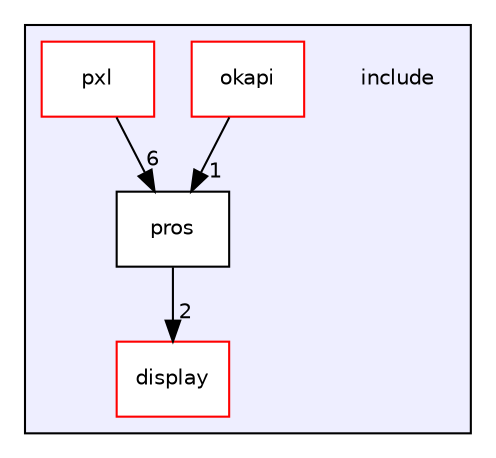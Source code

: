 digraph "include" {
  compound=true
  node [ fontsize="10", fontname="Helvetica"];
  edge [ labelfontsize="10", labelfontname="Helvetica"];
  subgraph clusterdir_d44c64559bbebec7f509842c48db8b23 {
    graph [ bgcolor="#eeeeff", pencolor="black", label="" URL="dir_d44c64559bbebec7f509842c48db8b23.html"];
    dir_d44c64559bbebec7f509842c48db8b23 [shape=plaintext label="include"];
  dir_4636d4e18f69ebf0de83434441c44c49 [shape=box label="display" fillcolor="white" style="filled" color="red" URL="dir_4636d4e18f69ebf0de83434441c44c49.html"];
  dir_8c088865cf2101267382299fb6fe5fcc [shape=box label="okapi" fillcolor="white" style="filled" color="red" URL="dir_8c088865cf2101267382299fb6fe5fcc.html"];
  dir_703c5360c2ec24cbc4442e210f2170cc [shape=box label="pros" fillcolor="white" style="filled" URL="dir_703c5360c2ec24cbc4442e210f2170cc.html"];
  dir_223a821f9d0f41fe283df0679d559c30 [shape=box label="pxl" fillcolor="white" style="filled" color="red" URL="dir_223a821f9d0f41fe283df0679d559c30.html"];
  }
  dir_8c088865cf2101267382299fb6fe5fcc->dir_703c5360c2ec24cbc4442e210f2170cc [headlabel="1", labeldistance=1.5 headhref="dir_000009_000045.html"];
  dir_703c5360c2ec24cbc4442e210f2170cc->dir_4636d4e18f69ebf0de83434441c44c49 [headlabel="2", labeldistance=1.5 headhref="dir_000045_000001.html"];
  dir_223a821f9d0f41fe283df0679d559c30->dir_703c5360c2ec24cbc4442e210f2170cc [headlabel="6", labeldistance=1.5 headhref="dir_000010_000045.html"];
}
